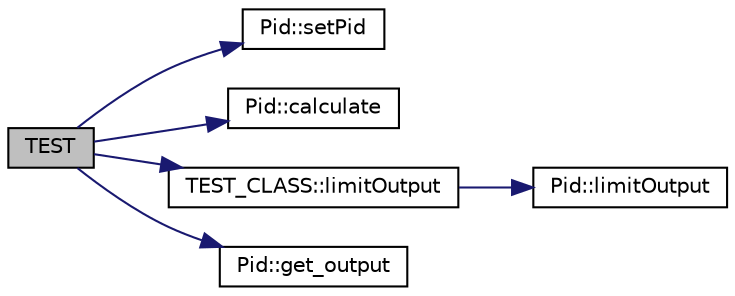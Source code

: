 digraph "TEST"
{
  edge [fontname="Helvetica",fontsize="10",labelfontname="Helvetica",labelfontsize="10"];
  node [fontname="Helvetica",fontsize="10",shape=record];
  rankdir="LR";
  Node10 [label="TEST",height=0.2,width=0.4,color="black", fillcolor="grey75", style="filled", fontcolor="black"];
  Node10 -> Node11 [color="midnightblue",fontsize="10",style="solid",fontname="Helvetica"];
  Node11 [label="Pid::setPid",height=0.2,width=0.4,color="black", fillcolor="white", style="filled",URL="$dc/de1/class_pid.html#aa8626402086bcd10cbb7f581c92300fb"];
  Node10 -> Node12 [color="midnightblue",fontsize="10",style="solid",fontname="Helvetica"];
  Node12 [label="Pid::calculate",height=0.2,width=0.4,color="black", fillcolor="white", style="filled",URL="$dc/de1/class_pid.html#afe78d03b3e96db6b2dc6b3255ac84bb5"];
  Node10 -> Node13 [color="midnightblue",fontsize="10",style="solid",fontname="Helvetica"];
  Node13 [label="TEST_CLASS::limitOutput",height=0.2,width=0.4,color="black", fillcolor="white", style="filled",URL="$df/d83/class_t_e_s_t___c_l_a_s_s.html#a96210c2ec4fdd43a09ea365512072744"];
  Node13 -> Node14 [color="midnightblue",fontsize="10",style="solid",fontname="Helvetica"];
  Node14 [label="Pid::limitOutput",height=0.2,width=0.4,color="black", fillcolor="white", style="filled",URL="$dc/de1/class_pid.html#a28a8c791f6ee5ed84709171b21d2471a"];
  Node10 -> Node15 [color="midnightblue",fontsize="10",style="solid",fontname="Helvetica"];
  Node15 [label="Pid::get_output",height=0.2,width=0.4,color="black", fillcolor="white", style="filled",URL="$dc/de1/class_pid.html#a12b32c86a4e7ee2f25dce2a0fc49823d"];
}

